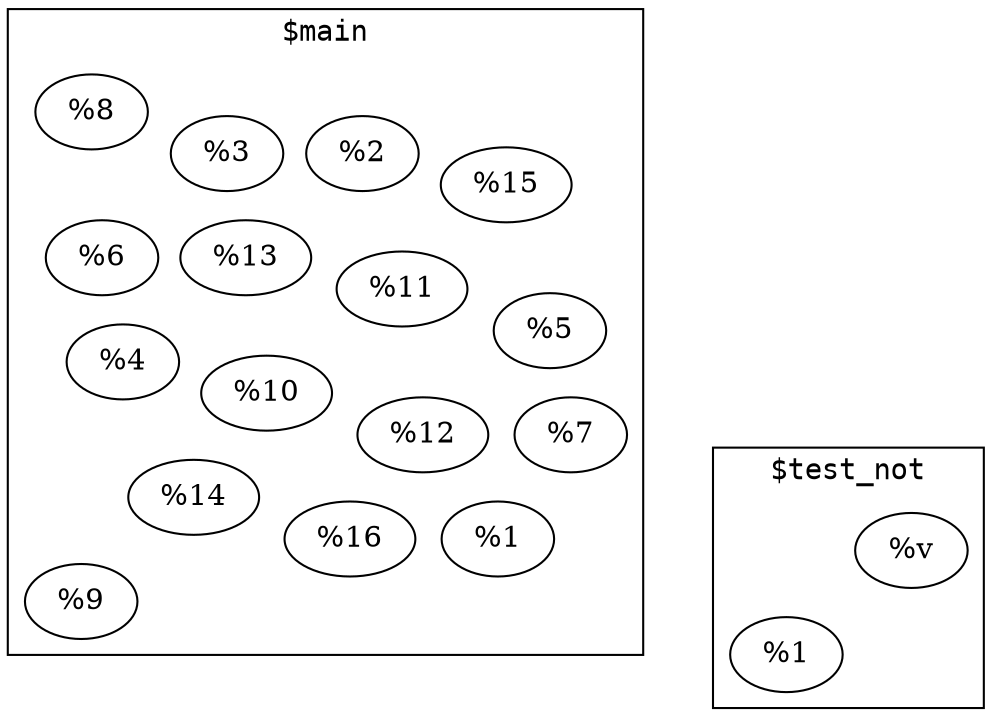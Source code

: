 graph {
   fontname=monospace
   layout=fdp

   subgraph cluster_0 {
      label="$main"
      "$main%1" [label="%1"]
      "$main%2" [label="%2"]
      "$main%3" [label="%3"]
      "$main%4" [label="%4"]
      "$main%5" [label="%5"]
      "$main%6" [label="%6"]
      "$main%7" [label="%7"]
      "$main%8" [label="%8"]
      "$main%9" [label="%9"]
      "$main%10" [label="%10"]
      "$main%11" [label="%11"]
      "$main%12" [label="%12"]
      "$main%13" [label="%13"]
      "$main%14" [label="%14"]
      "$main%15" [label="%15"]
      "$main%16" [label="%16"]
   }

   subgraph cluster_1 {
      label="$test_not"
      "$test_not%v" [label="%v"]
      "$test_not%1" [label="%1"]
   }
}
